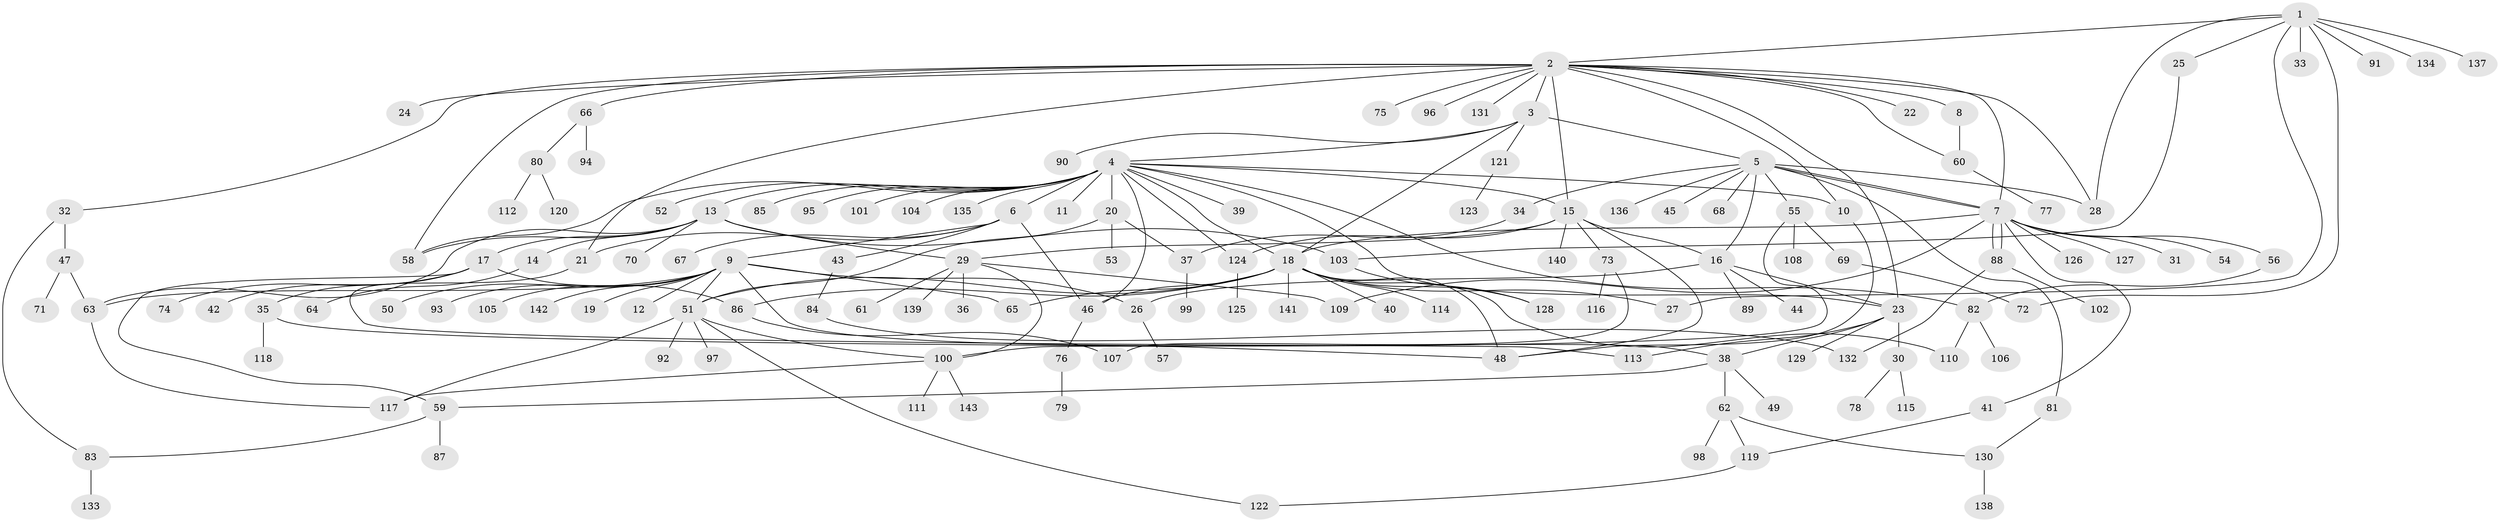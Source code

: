 // Generated by graph-tools (version 1.1) at 2025/49/03/09/25 03:49:48]
// undirected, 143 vertices, 193 edges
graph export_dot {
graph [start="1"]
  node [color=gray90,style=filled];
  1;
  2;
  3;
  4;
  5;
  6;
  7;
  8;
  9;
  10;
  11;
  12;
  13;
  14;
  15;
  16;
  17;
  18;
  19;
  20;
  21;
  22;
  23;
  24;
  25;
  26;
  27;
  28;
  29;
  30;
  31;
  32;
  33;
  34;
  35;
  36;
  37;
  38;
  39;
  40;
  41;
  42;
  43;
  44;
  45;
  46;
  47;
  48;
  49;
  50;
  51;
  52;
  53;
  54;
  55;
  56;
  57;
  58;
  59;
  60;
  61;
  62;
  63;
  64;
  65;
  66;
  67;
  68;
  69;
  70;
  71;
  72;
  73;
  74;
  75;
  76;
  77;
  78;
  79;
  80;
  81;
  82;
  83;
  84;
  85;
  86;
  87;
  88;
  89;
  90;
  91;
  92;
  93;
  94;
  95;
  96;
  97;
  98;
  99;
  100;
  101;
  102;
  103;
  104;
  105;
  106;
  107;
  108;
  109;
  110;
  111;
  112;
  113;
  114;
  115;
  116;
  117;
  118;
  119;
  120;
  121;
  122;
  123;
  124;
  125;
  126;
  127;
  128;
  129;
  130;
  131;
  132;
  133;
  134;
  135;
  136;
  137;
  138;
  139;
  140;
  141;
  142;
  143;
  1 -- 2;
  1 -- 25;
  1 -- 27;
  1 -- 28;
  1 -- 33;
  1 -- 72;
  1 -- 91;
  1 -- 134;
  1 -- 137;
  2 -- 3;
  2 -- 7;
  2 -- 8;
  2 -- 10;
  2 -- 15;
  2 -- 21;
  2 -- 22;
  2 -- 23;
  2 -- 24;
  2 -- 28;
  2 -- 32;
  2 -- 58;
  2 -- 60;
  2 -- 66;
  2 -- 75;
  2 -- 96;
  2 -- 131;
  3 -- 4;
  3 -- 5;
  3 -- 18;
  3 -- 90;
  3 -- 121;
  4 -- 6;
  4 -- 10;
  4 -- 11;
  4 -- 13;
  4 -- 15;
  4 -- 18;
  4 -- 20;
  4 -- 23;
  4 -- 39;
  4 -- 46;
  4 -- 52;
  4 -- 58;
  4 -- 82;
  4 -- 85;
  4 -- 95;
  4 -- 101;
  4 -- 104;
  4 -- 124;
  4 -- 135;
  5 -- 7;
  5 -- 7;
  5 -- 16;
  5 -- 28;
  5 -- 34;
  5 -- 45;
  5 -- 55;
  5 -- 68;
  5 -- 81;
  5 -- 136;
  6 -- 9;
  6 -- 21;
  6 -- 43;
  6 -- 46;
  6 -- 67;
  7 -- 18;
  7 -- 31;
  7 -- 41;
  7 -- 54;
  7 -- 56;
  7 -- 88;
  7 -- 88;
  7 -- 109;
  7 -- 126;
  7 -- 127;
  8 -- 60;
  9 -- 12;
  9 -- 19;
  9 -- 26;
  9 -- 38;
  9 -- 50;
  9 -- 51;
  9 -- 63;
  9 -- 65;
  9 -- 93;
  9 -- 105;
  9 -- 142;
  10 -- 48;
  13 -- 14;
  13 -- 17;
  13 -- 29;
  13 -- 58;
  13 -- 63;
  13 -- 70;
  13 -- 103;
  14 -- 64;
  15 -- 16;
  15 -- 29;
  15 -- 48;
  15 -- 73;
  15 -- 124;
  15 -- 140;
  16 -- 23;
  16 -- 26;
  16 -- 44;
  16 -- 89;
  17 -- 35;
  17 -- 42;
  17 -- 59;
  17 -- 74;
  17 -- 86;
  18 -- 27;
  18 -- 40;
  18 -- 46;
  18 -- 48;
  18 -- 51;
  18 -- 65;
  18 -- 86;
  18 -- 110;
  18 -- 114;
  18 -- 128;
  18 -- 141;
  20 -- 37;
  20 -- 51;
  20 -- 53;
  21 -- 113;
  23 -- 30;
  23 -- 38;
  23 -- 113;
  23 -- 129;
  25 -- 103;
  26 -- 57;
  29 -- 36;
  29 -- 61;
  29 -- 100;
  29 -- 109;
  29 -- 139;
  30 -- 78;
  30 -- 115;
  32 -- 47;
  32 -- 83;
  34 -- 37;
  35 -- 48;
  35 -- 118;
  37 -- 99;
  38 -- 49;
  38 -- 59;
  38 -- 62;
  41 -- 119;
  43 -- 84;
  46 -- 76;
  47 -- 63;
  47 -- 71;
  51 -- 92;
  51 -- 97;
  51 -- 100;
  51 -- 117;
  51 -- 122;
  55 -- 69;
  55 -- 100;
  55 -- 108;
  56 -- 82;
  59 -- 83;
  59 -- 87;
  60 -- 77;
  62 -- 98;
  62 -- 119;
  62 -- 130;
  63 -- 117;
  66 -- 80;
  66 -- 94;
  69 -- 72;
  73 -- 107;
  73 -- 116;
  76 -- 79;
  80 -- 112;
  80 -- 120;
  81 -- 130;
  82 -- 106;
  82 -- 110;
  83 -- 133;
  84 -- 132;
  86 -- 107;
  88 -- 102;
  88 -- 132;
  100 -- 111;
  100 -- 117;
  100 -- 143;
  103 -- 128;
  119 -- 122;
  121 -- 123;
  124 -- 125;
  130 -- 138;
}
